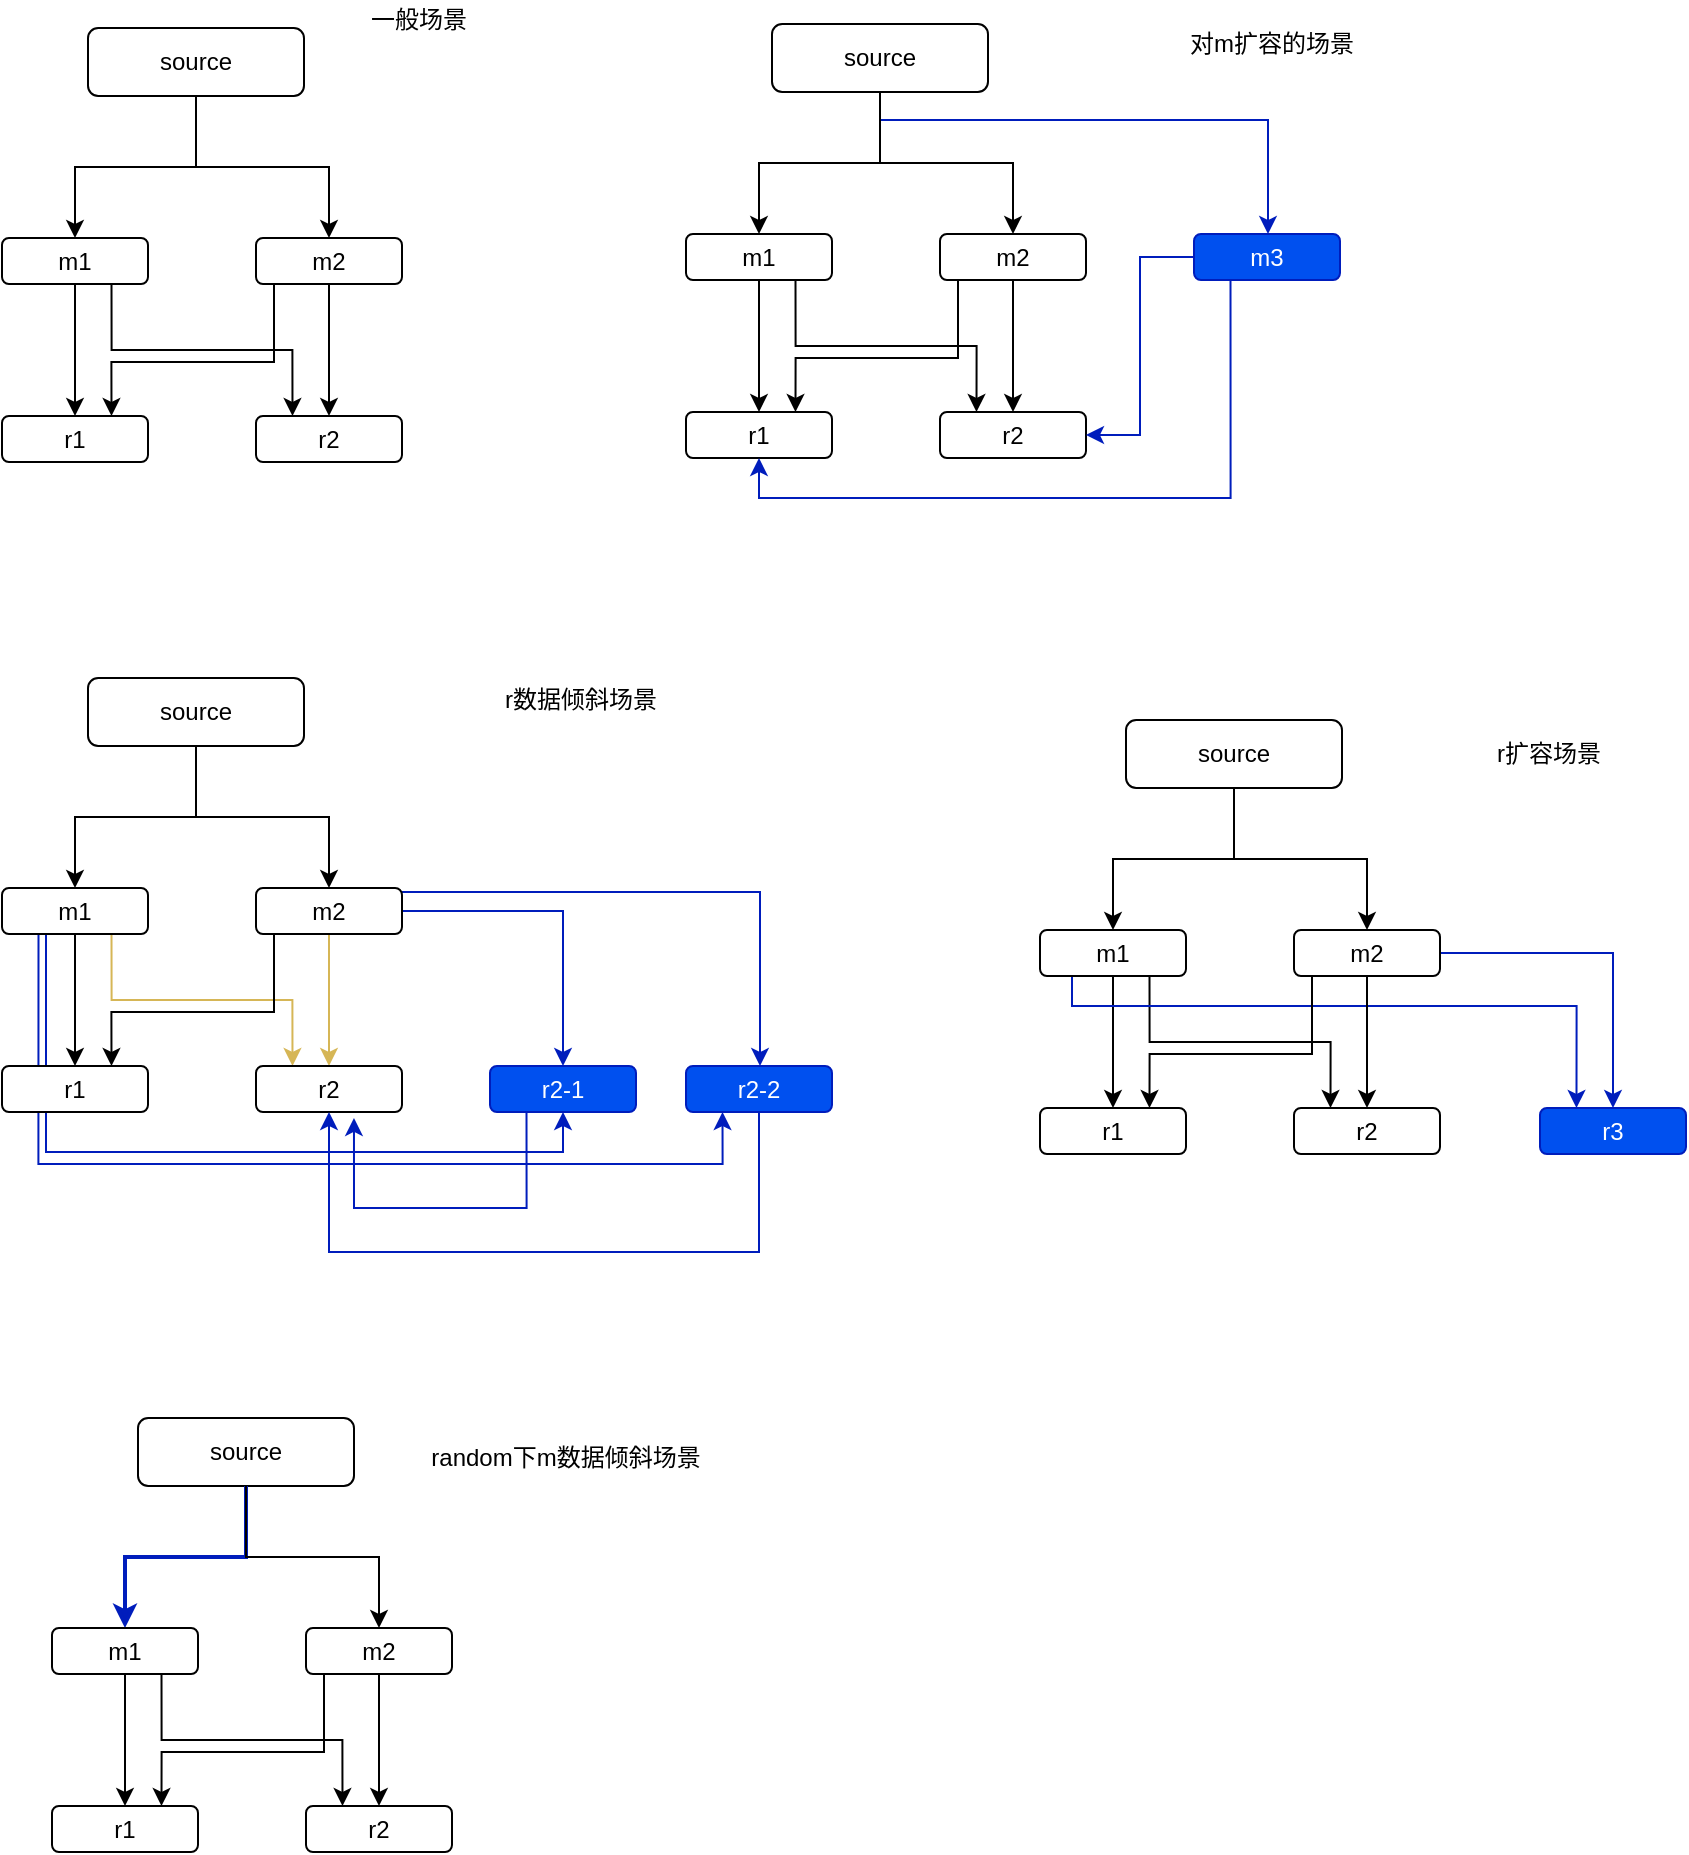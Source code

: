 <mxfile version="14.4.7" type="github">
  <diagram id="k167iq0o1K_Ad3pwDMe2" name="Page-1">
    <mxGraphModel dx="946" dy="614" grid="0" gridSize="10" guides="1" tooltips="1" connect="1" arrows="1" fold="1" page="0" pageScale="1" pageWidth="827" pageHeight="1169" math="0" shadow="0">
      <root>
        <mxCell id="0" />
        <mxCell id="1" parent="0" />
        <mxCell id="3UefTcVdMiHzJxfoBfnY-1" value="source" style="rounded=1;whiteSpace=wrap;html=1;" vertex="1" parent="1">
          <mxGeometry x="112" y="128" width="108" height="34" as="geometry" />
        </mxCell>
        <mxCell id="3UefTcVdMiHzJxfoBfnY-5" style="edgeStyle=orthogonalEdgeStyle;rounded=0;orthogonalLoop=1;jettySize=auto;html=1;entryX=0.5;entryY=0;entryDx=0;entryDy=0;" edge="1" parent="1" source="3UefTcVdMiHzJxfoBfnY-1" target="3UefTcVdMiHzJxfoBfnY-2">
          <mxGeometry relative="1" as="geometry" />
        </mxCell>
        <mxCell id="3UefTcVdMiHzJxfoBfnY-11" style="edgeStyle=orthogonalEdgeStyle;rounded=0;orthogonalLoop=1;jettySize=auto;html=1;entryX=0.5;entryY=0;entryDx=0;entryDy=0;" edge="1" parent="1" source="3UefTcVdMiHzJxfoBfnY-2" target="3UefTcVdMiHzJxfoBfnY-8">
          <mxGeometry relative="1" as="geometry" />
        </mxCell>
        <mxCell id="3UefTcVdMiHzJxfoBfnY-13" style="edgeStyle=orthogonalEdgeStyle;rounded=0;orthogonalLoop=1;jettySize=auto;html=1;exitX=0.75;exitY=1;exitDx=0;exitDy=0;entryX=0.25;entryY=0;entryDx=0;entryDy=0;" edge="1" parent="1" source="3UefTcVdMiHzJxfoBfnY-2" target="3UefTcVdMiHzJxfoBfnY-9">
          <mxGeometry relative="1" as="geometry" />
        </mxCell>
        <mxCell id="3UefTcVdMiHzJxfoBfnY-2" value="m1" style="rounded=1;whiteSpace=wrap;html=1;" vertex="1" parent="1">
          <mxGeometry x="69" y="233" width="73" height="23" as="geometry" />
        </mxCell>
        <mxCell id="3UefTcVdMiHzJxfoBfnY-6" style="edgeStyle=orthogonalEdgeStyle;rounded=0;orthogonalLoop=1;jettySize=auto;html=1;exitX=0.5;exitY=1;exitDx=0;exitDy=0;entryX=0.5;entryY=0;entryDx=0;entryDy=0;" edge="1" parent="1" source="3UefTcVdMiHzJxfoBfnY-1" target="3UefTcVdMiHzJxfoBfnY-4">
          <mxGeometry relative="1" as="geometry" />
        </mxCell>
        <mxCell id="3UefTcVdMiHzJxfoBfnY-12" style="edgeStyle=orthogonalEdgeStyle;rounded=0;orthogonalLoop=1;jettySize=auto;html=1;entryX=0.5;entryY=0;entryDx=0;entryDy=0;" edge="1" parent="1" source="3UefTcVdMiHzJxfoBfnY-4" target="3UefTcVdMiHzJxfoBfnY-9">
          <mxGeometry relative="1" as="geometry" />
        </mxCell>
        <mxCell id="3UefTcVdMiHzJxfoBfnY-14" style="edgeStyle=orthogonalEdgeStyle;rounded=0;orthogonalLoop=1;jettySize=auto;html=1;exitX=0.25;exitY=1;exitDx=0;exitDy=0;entryX=0.75;entryY=0;entryDx=0;entryDy=0;" edge="1" parent="1" source="3UefTcVdMiHzJxfoBfnY-4" target="3UefTcVdMiHzJxfoBfnY-8">
          <mxGeometry relative="1" as="geometry">
            <Array as="points">
              <mxPoint x="205" y="256" />
              <mxPoint x="205" y="295" />
              <mxPoint x="124" y="295" />
            </Array>
          </mxGeometry>
        </mxCell>
        <mxCell id="3UefTcVdMiHzJxfoBfnY-4" value="m2" style="rounded=1;whiteSpace=wrap;html=1;" vertex="1" parent="1">
          <mxGeometry x="196" y="233" width="73" height="23" as="geometry" />
        </mxCell>
        <mxCell id="3UefTcVdMiHzJxfoBfnY-8" value="r1" style="rounded=1;whiteSpace=wrap;html=1;" vertex="1" parent="1">
          <mxGeometry x="69" y="322" width="73" height="23" as="geometry" />
        </mxCell>
        <mxCell id="3UefTcVdMiHzJxfoBfnY-9" value="r2" style="rounded=1;whiteSpace=wrap;html=1;" vertex="1" parent="1">
          <mxGeometry x="196" y="322" width="73" height="23" as="geometry" />
        </mxCell>
        <mxCell id="3UefTcVdMiHzJxfoBfnY-29" style="edgeStyle=orthogonalEdgeStyle;rounded=0;orthogonalLoop=1;jettySize=auto;html=1;fillColor=#0050ef;strokeColor=#001DBC;" edge="1" parent="1" source="3UefTcVdMiHzJxfoBfnY-16" target="3UefTcVdMiHzJxfoBfnY-27">
          <mxGeometry relative="1" as="geometry">
            <Array as="points">
              <mxPoint x="508" y="174" />
              <mxPoint x="702" y="174" />
            </Array>
          </mxGeometry>
        </mxCell>
        <mxCell id="3UefTcVdMiHzJxfoBfnY-16" value="source" style="rounded=1;whiteSpace=wrap;html=1;" vertex="1" parent="1">
          <mxGeometry x="454" y="126" width="108" height="34" as="geometry" />
        </mxCell>
        <mxCell id="3UefTcVdMiHzJxfoBfnY-17" style="edgeStyle=orthogonalEdgeStyle;rounded=0;orthogonalLoop=1;jettySize=auto;html=1;entryX=0.5;entryY=0;entryDx=0;entryDy=0;" edge="1" parent="1" source="3UefTcVdMiHzJxfoBfnY-16" target="3UefTcVdMiHzJxfoBfnY-20">
          <mxGeometry relative="1" as="geometry" />
        </mxCell>
        <mxCell id="3UefTcVdMiHzJxfoBfnY-18" style="edgeStyle=orthogonalEdgeStyle;rounded=0;orthogonalLoop=1;jettySize=auto;html=1;entryX=0.5;entryY=0;entryDx=0;entryDy=0;" edge="1" parent="1" source="3UefTcVdMiHzJxfoBfnY-20" target="3UefTcVdMiHzJxfoBfnY-25">
          <mxGeometry relative="1" as="geometry" />
        </mxCell>
        <mxCell id="3UefTcVdMiHzJxfoBfnY-19" style="edgeStyle=orthogonalEdgeStyle;rounded=0;orthogonalLoop=1;jettySize=auto;html=1;exitX=0.75;exitY=1;exitDx=0;exitDy=0;entryX=0.25;entryY=0;entryDx=0;entryDy=0;" edge="1" parent="1" source="3UefTcVdMiHzJxfoBfnY-20" target="3UefTcVdMiHzJxfoBfnY-26">
          <mxGeometry relative="1" as="geometry" />
        </mxCell>
        <mxCell id="3UefTcVdMiHzJxfoBfnY-20" value="m1" style="rounded=1;whiteSpace=wrap;html=1;" vertex="1" parent="1">
          <mxGeometry x="411" y="231" width="73" height="23" as="geometry" />
        </mxCell>
        <mxCell id="3UefTcVdMiHzJxfoBfnY-21" style="edgeStyle=orthogonalEdgeStyle;rounded=0;orthogonalLoop=1;jettySize=auto;html=1;exitX=0.5;exitY=1;exitDx=0;exitDy=0;entryX=0.5;entryY=0;entryDx=0;entryDy=0;" edge="1" parent="1" source="3UefTcVdMiHzJxfoBfnY-16" target="3UefTcVdMiHzJxfoBfnY-24">
          <mxGeometry relative="1" as="geometry" />
        </mxCell>
        <mxCell id="3UefTcVdMiHzJxfoBfnY-22" style="edgeStyle=orthogonalEdgeStyle;rounded=0;orthogonalLoop=1;jettySize=auto;html=1;entryX=0.5;entryY=0;entryDx=0;entryDy=0;" edge="1" parent="1" source="3UefTcVdMiHzJxfoBfnY-24" target="3UefTcVdMiHzJxfoBfnY-26">
          <mxGeometry relative="1" as="geometry" />
        </mxCell>
        <mxCell id="3UefTcVdMiHzJxfoBfnY-23" style="edgeStyle=orthogonalEdgeStyle;rounded=0;orthogonalLoop=1;jettySize=auto;html=1;exitX=0.25;exitY=1;exitDx=0;exitDy=0;entryX=0.75;entryY=0;entryDx=0;entryDy=0;" edge="1" parent="1" source="3UefTcVdMiHzJxfoBfnY-24" target="3UefTcVdMiHzJxfoBfnY-25">
          <mxGeometry relative="1" as="geometry">
            <Array as="points">
              <mxPoint x="547" y="254" />
              <mxPoint x="547" y="293" />
              <mxPoint x="466" y="293" />
            </Array>
          </mxGeometry>
        </mxCell>
        <mxCell id="3UefTcVdMiHzJxfoBfnY-24" value="m2" style="rounded=1;whiteSpace=wrap;html=1;" vertex="1" parent="1">
          <mxGeometry x="538" y="231" width="73" height="23" as="geometry" />
        </mxCell>
        <mxCell id="3UefTcVdMiHzJxfoBfnY-25" value="r1" style="rounded=1;whiteSpace=wrap;html=1;" vertex="1" parent="1">
          <mxGeometry x="411" y="320" width="73" height="23" as="geometry" />
        </mxCell>
        <mxCell id="3UefTcVdMiHzJxfoBfnY-26" value="r2" style="rounded=1;whiteSpace=wrap;html=1;" vertex="1" parent="1">
          <mxGeometry x="538" y="320" width="73" height="23" as="geometry" />
        </mxCell>
        <mxCell id="3UefTcVdMiHzJxfoBfnY-30" style="edgeStyle=orthogonalEdgeStyle;rounded=0;orthogonalLoop=1;jettySize=auto;html=1;exitX=0.25;exitY=1;exitDx=0;exitDy=0;entryX=0.5;entryY=1;entryDx=0;entryDy=0;fillColor=#0050ef;strokeColor=#001DBC;" edge="1" parent="1" source="3UefTcVdMiHzJxfoBfnY-27" target="3UefTcVdMiHzJxfoBfnY-25">
          <mxGeometry relative="1" as="geometry" />
        </mxCell>
        <mxCell id="3UefTcVdMiHzJxfoBfnY-31" style="edgeStyle=orthogonalEdgeStyle;rounded=0;orthogonalLoop=1;jettySize=auto;html=1;entryX=1;entryY=0.5;entryDx=0;entryDy=0;fillColor=#0050ef;strokeColor=#001DBC;" edge="1" parent="1" source="3UefTcVdMiHzJxfoBfnY-27" target="3UefTcVdMiHzJxfoBfnY-26">
          <mxGeometry relative="1" as="geometry" />
        </mxCell>
        <mxCell id="3UefTcVdMiHzJxfoBfnY-27" value="m3" style="rounded=1;whiteSpace=wrap;html=1;fillColor=#0050ef;strokeColor=#001DBC;fontColor=#ffffff;" vertex="1" parent="1">
          <mxGeometry x="665" y="231" width="73" height="23" as="geometry" />
        </mxCell>
        <mxCell id="3UefTcVdMiHzJxfoBfnY-43" value="source" style="rounded=1;whiteSpace=wrap;html=1;" vertex="1" parent="1">
          <mxGeometry x="112" y="453" width="108" height="34" as="geometry" />
        </mxCell>
        <mxCell id="3UefTcVdMiHzJxfoBfnY-44" style="edgeStyle=orthogonalEdgeStyle;rounded=0;orthogonalLoop=1;jettySize=auto;html=1;entryX=0.5;entryY=0;entryDx=0;entryDy=0;" edge="1" parent="1" source="3UefTcVdMiHzJxfoBfnY-43" target="3UefTcVdMiHzJxfoBfnY-47">
          <mxGeometry relative="1" as="geometry" />
        </mxCell>
        <mxCell id="3UefTcVdMiHzJxfoBfnY-45" style="edgeStyle=orthogonalEdgeStyle;rounded=0;orthogonalLoop=1;jettySize=auto;html=1;entryX=0.5;entryY=0;entryDx=0;entryDy=0;" edge="1" parent="1" source="3UefTcVdMiHzJxfoBfnY-47" target="3UefTcVdMiHzJxfoBfnY-52">
          <mxGeometry relative="1" as="geometry" />
        </mxCell>
        <mxCell id="3UefTcVdMiHzJxfoBfnY-46" style="edgeStyle=orthogonalEdgeStyle;rounded=0;orthogonalLoop=1;jettySize=auto;html=1;exitX=0.75;exitY=1;exitDx=0;exitDy=0;entryX=0.25;entryY=0;entryDx=0;entryDy=0;fillColor=#fff2cc;strokeColor=#d6b656;" edge="1" parent="1" source="3UefTcVdMiHzJxfoBfnY-47" target="3UefTcVdMiHzJxfoBfnY-53">
          <mxGeometry relative="1" as="geometry" />
        </mxCell>
        <mxCell id="3UefTcVdMiHzJxfoBfnY-56" style="edgeStyle=orthogonalEdgeStyle;rounded=0;orthogonalLoop=1;jettySize=auto;html=1;exitX=0.75;exitY=1;exitDx=0;exitDy=0;entryX=0.5;entryY=1;entryDx=0;entryDy=0;fillColor=#0050ef;strokeColor=#001DBC;" edge="1" parent="1" source="3UefTcVdMiHzJxfoBfnY-47" target="3UefTcVdMiHzJxfoBfnY-54">
          <mxGeometry relative="1" as="geometry">
            <Array as="points">
              <mxPoint x="91" y="581" />
              <mxPoint x="91" y="690" />
              <mxPoint x="350" y="690" />
            </Array>
          </mxGeometry>
        </mxCell>
        <mxCell id="3UefTcVdMiHzJxfoBfnY-57" style="edgeStyle=orthogonalEdgeStyle;rounded=0;orthogonalLoop=1;jettySize=auto;html=1;exitX=0.25;exitY=1;exitDx=0;exitDy=0;entryX=0.25;entryY=1;entryDx=0;entryDy=0;fillColor=#0050ef;strokeColor=#001DBC;" edge="1" parent="1" source="3UefTcVdMiHzJxfoBfnY-47" target="3UefTcVdMiHzJxfoBfnY-55">
          <mxGeometry relative="1" as="geometry">
            <Array as="points">
              <mxPoint x="87" y="696" />
              <mxPoint x="429" y="696" />
            </Array>
          </mxGeometry>
        </mxCell>
        <mxCell id="3UefTcVdMiHzJxfoBfnY-47" value="m1" style="rounded=1;whiteSpace=wrap;html=1;" vertex="1" parent="1">
          <mxGeometry x="69" y="558" width="73" height="23" as="geometry" />
        </mxCell>
        <mxCell id="3UefTcVdMiHzJxfoBfnY-48" style="edgeStyle=orthogonalEdgeStyle;rounded=0;orthogonalLoop=1;jettySize=auto;html=1;exitX=0.5;exitY=1;exitDx=0;exitDy=0;entryX=0.5;entryY=0;entryDx=0;entryDy=0;" edge="1" parent="1" source="3UefTcVdMiHzJxfoBfnY-43" target="3UefTcVdMiHzJxfoBfnY-51">
          <mxGeometry relative="1" as="geometry" />
        </mxCell>
        <mxCell id="3UefTcVdMiHzJxfoBfnY-49" style="edgeStyle=orthogonalEdgeStyle;rounded=0;orthogonalLoop=1;jettySize=auto;html=1;entryX=0.5;entryY=0;entryDx=0;entryDy=0;fillColor=#fff2cc;strokeColor=#d6b656;" edge="1" parent="1" source="3UefTcVdMiHzJxfoBfnY-51" target="3UefTcVdMiHzJxfoBfnY-53">
          <mxGeometry relative="1" as="geometry" />
        </mxCell>
        <mxCell id="3UefTcVdMiHzJxfoBfnY-50" style="edgeStyle=orthogonalEdgeStyle;rounded=0;orthogonalLoop=1;jettySize=auto;html=1;exitX=0.25;exitY=1;exitDx=0;exitDy=0;entryX=0.75;entryY=0;entryDx=0;entryDy=0;" edge="1" parent="1" source="3UefTcVdMiHzJxfoBfnY-51" target="3UefTcVdMiHzJxfoBfnY-52">
          <mxGeometry relative="1" as="geometry">
            <Array as="points">
              <mxPoint x="205" y="581" />
              <mxPoint x="205" y="620" />
              <mxPoint x="124" y="620" />
            </Array>
          </mxGeometry>
        </mxCell>
        <mxCell id="3UefTcVdMiHzJxfoBfnY-58" style="edgeStyle=orthogonalEdgeStyle;rounded=0;orthogonalLoop=1;jettySize=auto;html=1;entryX=0.5;entryY=0;entryDx=0;entryDy=0;fillColor=#0050ef;strokeColor=#001DBC;" edge="1" parent="1" source="3UefTcVdMiHzJxfoBfnY-51" target="3UefTcVdMiHzJxfoBfnY-54">
          <mxGeometry relative="1" as="geometry" />
        </mxCell>
        <mxCell id="3UefTcVdMiHzJxfoBfnY-59" style="edgeStyle=orthogonalEdgeStyle;rounded=0;orthogonalLoop=1;jettySize=auto;html=1;fillColor=#0050ef;strokeColor=#001DBC;" edge="1" parent="1" source="3UefTcVdMiHzJxfoBfnY-51" target="3UefTcVdMiHzJxfoBfnY-55">
          <mxGeometry relative="1" as="geometry">
            <Array as="points">
              <mxPoint x="448" y="560" />
            </Array>
          </mxGeometry>
        </mxCell>
        <mxCell id="3UefTcVdMiHzJxfoBfnY-51" value="m2" style="rounded=1;whiteSpace=wrap;html=1;" vertex="1" parent="1">
          <mxGeometry x="196" y="558" width="73" height="23" as="geometry" />
        </mxCell>
        <mxCell id="3UefTcVdMiHzJxfoBfnY-52" value="r1" style="rounded=1;whiteSpace=wrap;html=1;" vertex="1" parent="1">
          <mxGeometry x="69" y="647" width="73" height="23" as="geometry" />
        </mxCell>
        <mxCell id="3UefTcVdMiHzJxfoBfnY-53" value="r2" style="rounded=1;whiteSpace=wrap;html=1;" vertex="1" parent="1">
          <mxGeometry x="196" y="647" width="73" height="23" as="geometry" />
        </mxCell>
        <mxCell id="3UefTcVdMiHzJxfoBfnY-60" style="edgeStyle=orthogonalEdgeStyle;rounded=0;orthogonalLoop=1;jettySize=auto;html=1;exitX=0.25;exitY=1;exitDx=0;exitDy=0;entryX=0.671;entryY=1.13;entryDx=0;entryDy=0;entryPerimeter=0;fillColor=#0050ef;strokeColor=#001DBC;" edge="1" parent="1" source="3UefTcVdMiHzJxfoBfnY-54" target="3UefTcVdMiHzJxfoBfnY-53">
          <mxGeometry relative="1" as="geometry">
            <Array as="points">
              <mxPoint x="331" y="718" />
              <mxPoint x="245" y="718" />
            </Array>
          </mxGeometry>
        </mxCell>
        <mxCell id="3UefTcVdMiHzJxfoBfnY-54" value="r2-1" style="rounded=1;whiteSpace=wrap;html=1;fillColor=#0050ef;strokeColor=#001DBC;fontColor=#ffffff;" vertex="1" parent="1">
          <mxGeometry x="313" y="647" width="73" height="23" as="geometry" />
        </mxCell>
        <mxCell id="3UefTcVdMiHzJxfoBfnY-61" style="edgeStyle=orthogonalEdgeStyle;rounded=0;orthogonalLoop=1;jettySize=auto;html=1;entryX=0.5;entryY=1;entryDx=0;entryDy=0;fillColor=#0050ef;strokeColor=#001DBC;" edge="1" parent="1" source="3UefTcVdMiHzJxfoBfnY-55" target="3UefTcVdMiHzJxfoBfnY-53">
          <mxGeometry relative="1" as="geometry">
            <Array as="points">
              <mxPoint x="448" y="740" />
              <mxPoint x="233" y="740" />
            </Array>
          </mxGeometry>
        </mxCell>
        <mxCell id="3UefTcVdMiHzJxfoBfnY-55" value="r2-2" style="rounded=1;whiteSpace=wrap;html=1;fillColor=#0050ef;strokeColor=#001DBC;fontColor=#ffffff;" vertex="1" parent="1">
          <mxGeometry x="411" y="647" width="73" height="23" as="geometry" />
        </mxCell>
        <mxCell id="3UefTcVdMiHzJxfoBfnY-62" value="source" style="rounded=1;whiteSpace=wrap;html=1;" vertex="1" parent="1">
          <mxGeometry x="631" y="474" width="108" height="34" as="geometry" />
        </mxCell>
        <mxCell id="3UefTcVdMiHzJxfoBfnY-63" style="edgeStyle=orthogonalEdgeStyle;rounded=0;orthogonalLoop=1;jettySize=auto;html=1;entryX=0.5;entryY=0;entryDx=0;entryDy=0;" edge="1" parent="1" source="3UefTcVdMiHzJxfoBfnY-62" target="3UefTcVdMiHzJxfoBfnY-66">
          <mxGeometry relative="1" as="geometry" />
        </mxCell>
        <mxCell id="3UefTcVdMiHzJxfoBfnY-64" style="edgeStyle=orthogonalEdgeStyle;rounded=0;orthogonalLoop=1;jettySize=auto;html=1;entryX=0.5;entryY=0;entryDx=0;entryDy=0;" edge="1" parent="1" source="3UefTcVdMiHzJxfoBfnY-66" target="3UefTcVdMiHzJxfoBfnY-71">
          <mxGeometry relative="1" as="geometry" />
        </mxCell>
        <mxCell id="3UefTcVdMiHzJxfoBfnY-65" style="edgeStyle=orthogonalEdgeStyle;rounded=0;orthogonalLoop=1;jettySize=auto;html=1;exitX=0.75;exitY=1;exitDx=0;exitDy=0;entryX=0.25;entryY=0;entryDx=0;entryDy=0;" edge="1" parent="1" source="3UefTcVdMiHzJxfoBfnY-66" target="3UefTcVdMiHzJxfoBfnY-72">
          <mxGeometry relative="1" as="geometry" />
        </mxCell>
        <mxCell id="3UefTcVdMiHzJxfoBfnY-74" style="edgeStyle=orthogonalEdgeStyle;rounded=0;orthogonalLoop=1;jettySize=auto;html=1;entryX=0.25;entryY=0;entryDx=0;entryDy=0;fillColor=#0050ef;strokeColor=#001DBC;" edge="1" parent="1" source="3UefTcVdMiHzJxfoBfnY-66" target="3UefTcVdMiHzJxfoBfnY-73">
          <mxGeometry relative="1" as="geometry">
            <Array as="points">
              <mxPoint x="604" y="617" />
              <mxPoint x="856" y="617" />
            </Array>
          </mxGeometry>
        </mxCell>
        <mxCell id="3UefTcVdMiHzJxfoBfnY-66" value="m1" style="rounded=1;whiteSpace=wrap;html=1;" vertex="1" parent="1">
          <mxGeometry x="588" y="579" width="73" height="23" as="geometry" />
        </mxCell>
        <mxCell id="3UefTcVdMiHzJxfoBfnY-67" style="edgeStyle=orthogonalEdgeStyle;rounded=0;orthogonalLoop=1;jettySize=auto;html=1;exitX=0.5;exitY=1;exitDx=0;exitDy=0;entryX=0.5;entryY=0;entryDx=0;entryDy=0;" edge="1" parent="1" source="3UefTcVdMiHzJxfoBfnY-62" target="3UefTcVdMiHzJxfoBfnY-70">
          <mxGeometry relative="1" as="geometry" />
        </mxCell>
        <mxCell id="3UefTcVdMiHzJxfoBfnY-68" style="edgeStyle=orthogonalEdgeStyle;rounded=0;orthogonalLoop=1;jettySize=auto;html=1;entryX=0.5;entryY=0;entryDx=0;entryDy=0;" edge="1" parent="1" source="3UefTcVdMiHzJxfoBfnY-70" target="3UefTcVdMiHzJxfoBfnY-72">
          <mxGeometry relative="1" as="geometry" />
        </mxCell>
        <mxCell id="3UefTcVdMiHzJxfoBfnY-69" style="edgeStyle=orthogonalEdgeStyle;rounded=0;orthogonalLoop=1;jettySize=auto;html=1;exitX=0.25;exitY=1;exitDx=0;exitDy=0;entryX=0.75;entryY=0;entryDx=0;entryDy=0;" edge="1" parent="1" source="3UefTcVdMiHzJxfoBfnY-70" target="3UefTcVdMiHzJxfoBfnY-71">
          <mxGeometry relative="1" as="geometry">
            <Array as="points">
              <mxPoint x="724" y="602" />
              <mxPoint x="724" y="641" />
              <mxPoint x="643" y="641" />
            </Array>
          </mxGeometry>
        </mxCell>
        <mxCell id="3UefTcVdMiHzJxfoBfnY-75" style="edgeStyle=orthogonalEdgeStyle;rounded=0;orthogonalLoop=1;jettySize=auto;html=1;entryX=0.5;entryY=0;entryDx=0;entryDy=0;fillColor=#0050ef;strokeColor=#001DBC;" edge="1" parent="1" source="3UefTcVdMiHzJxfoBfnY-70" target="3UefTcVdMiHzJxfoBfnY-73">
          <mxGeometry relative="1" as="geometry" />
        </mxCell>
        <mxCell id="3UefTcVdMiHzJxfoBfnY-70" value="m2" style="rounded=1;whiteSpace=wrap;html=1;" vertex="1" parent="1">
          <mxGeometry x="715" y="579" width="73" height="23" as="geometry" />
        </mxCell>
        <mxCell id="3UefTcVdMiHzJxfoBfnY-71" value="r1" style="rounded=1;whiteSpace=wrap;html=1;" vertex="1" parent="1">
          <mxGeometry x="588" y="668" width="73" height="23" as="geometry" />
        </mxCell>
        <mxCell id="3UefTcVdMiHzJxfoBfnY-72" value="r2" style="rounded=1;whiteSpace=wrap;html=1;" vertex="1" parent="1">
          <mxGeometry x="715" y="668" width="73" height="23" as="geometry" />
        </mxCell>
        <mxCell id="3UefTcVdMiHzJxfoBfnY-73" value="r3" style="rounded=1;whiteSpace=wrap;html=1;fillColor=#0050ef;strokeColor=#001DBC;fontColor=#ffffff;" vertex="1" parent="1">
          <mxGeometry x="838" y="668" width="73" height="23" as="geometry" />
        </mxCell>
        <mxCell id="3UefTcVdMiHzJxfoBfnY-76" value="source" style="rounded=1;whiteSpace=wrap;html=1;" vertex="1" parent="1">
          <mxGeometry x="137" y="823" width="108" height="34" as="geometry" />
        </mxCell>
        <mxCell id="3UefTcVdMiHzJxfoBfnY-77" style="edgeStyle=orthogonalEdgeStyle;rounded=0;orthogonalLoop=1;jettySize=auto;html=1;entryX=0.5;entryY=0;entryDx=0;entryDy=0;strokeWidth=2;fillColor=#0050ef;strokeColor=#001DBC;" edge="1" parent="1" source="3UefTcVdMiHzJxfoBfnY-76" target="3UefTcVdMiHzJxfoBfnY-80">
          <mxGeometry relative="1" as="geometry" />
        </mxCell>
        <mxCell id="3UefTcVdMiHzJxfoBfnY-78" style="edgeStyle=orthogonalEdgeStyle;rounded=0;orthogonalLoop=1;jettySize=auto;html=1;entryX=0.5;entryY=0;entryDx=0;entryDy=0;" edge="1" parent="1" source="3UefTcVdMiHzJxfoBfnY-80" target="3UefTcVdMiHzJxfoBfnY-85">
          <mxGeometry relative="1" as="geometry" />
        </mxCell>
        <mxCell id="3UefTcVdMiHzJxfoBfnY-79" style="edgeStyle=orthogonalEdgeStyle;rounded=0;orthogonalLoop=1;jettySize=auto;html=1;exitX=0.75;exitY=1;exitDx=0;exitDy=0;entryX=0.25;entryY=0;entryDx=0;entryDy=0;" edge="1" parent="1" source="3UefTcVdMiHzJxfoBfnY-80" target="3UefTcVdMiHzJxfoBfnY-86">
          <mxGeometry relative="1" as="geometry" />
        </mxCell>
        <mxCell id="3UefTcVdMiHzJxfoBfnY-80" value="m1" style="rounded=1;whiteSpace=wrap;html=1;" vertex="1" parent="1">
          <mxGeometry x="94" y="928" width="73" height="23" as="geometry" />
        </mxCell>
        <mxCell id="3UefTcVdMiHzJxfoBfnY-81" style="edgeStyle=orthogonalEdgeStyle;rounded=0;orthogonalLoop=1;jettySize=auto;html=1;exitX=0.5;exitY=1;exitDx=0;exitDy=0;entryX=0.5;entryY=0;entryDx=0;entryDy=0;" edge="1" parent="1" source="3UefTcVdMiHzJxfoBfnY-76" target="3UefTcVdMiHzJxfoBfnY-84">
          <mxGeometry relative="1" as="geometry" />
        </mxCell>
        <mxCell id="3UefTcVdMiHzJxfoBfnY-82" style="edgeStyle=orthogonalEdgeStyle;rounded=0;orthogonalLoop=1;jettySize=auto;html=1;entryX=0.5;entryY=0;entryDx=0;entryDy=0;" edge="1" parent="1" source="3UefTcVdMiHzJxfoBfnY-84" target="3UefTcVdMiHzJxfoBfnY-86">
          <mxGeometry relative="1" as="geometry" />
        </mxCell>
        <mxCell id="3UefTcVdMiHzJxfoBfnY-83" style="edgeStyle=orthogonalEdgeStyle;rounded=0;orthogonalLoop=1;jettySize=auto;html=1;exitX=0.25;exitY=1;exitDx=0;exitDy=0;entryX=0.75;entryY=0;entryDx=0;entryDy=0;" edge="1" parent="1" source="3UefTcVdMiHzJxfoBfnY-84" target="3UefTcVdMiHzJxfoBfnY-85">
          <mxGeometry relative="1" as="geometry">
            <Array as="points">
              <mxPoint x="230" y="951" />
              <mxPoint x="230" y="990" />
              <mxPoint x="149" y="990" />
            </Array>
          </mxGeometry>
        </mxCell>
        <mxCell id="3UefTcVdMiHzJxfoBfnY-84" value="m2" style="rounded=1;whiteSpace=wrap;html=1;" vertex="1" parent="1">
          <mxGeometry x="221" y="928" width="73" height="23" as="geometry" />
        </mxCell>
        <mxCell id="3UefTcVdMiHzJxfoBfnY-85" value="r1" style="rounded=1;whiteSpace=wrap;html=1;" vertex="1" parent="1">
          <mxGeometry x="94" y="1017" width="73" height="23" as="geometry" />
        </mxCell>
        <mxCell id="3UefTcVdMiHzJxfoBfnY-86" value="r2" style="rounded=1;whiteSpace=wrap;html=1;" vertex="1" parent="1">
          <mxGeometry x="221" y="1017" width="73" height="23" as="geometry" />
        </mxCell>
        <mxCell id="3UefTcVdMiHzJxfoBfnY-87" value="一般场景" style="text;html=1;strokeColor=none;fillColor=none;align=center;verticalAlign=middle;whiteSpace=wrap;rounded=0;" vertex="1" parent="1">
          <mxGeometry x="240" y="114" width="75" height="20" as="geometry" />
        </mxCell>
        <mxCell id="3UefTcVdMiHzJxfoBfnY-99" value="对m扩容的场景" style="text;html=1;strokeColor=none;fillColor=none;align=center;verticalAlign=middle;whiteSpace=wrap;rounded=0;" vertex="1" parent="1">
          <mxGeometry x="651" y="126" width="106" height="20" as="geometry" />
        </mxCell>
        <mxCell id="3UefTcVdMiHzJxfoBfnY-100" value="r数据倾斜场景" style="text;html=1;strokeColor=none;fillColor=none;align=center;verticalAlign=middle;whiteSpace=wrap;rounded=0;" vertex="1" parent="1">
          <mxGeometry x="300" y="454" width="117" height="20" as="geometry" />
        </mxCell>
        <mxCell id="3UefTcVdMiHzJxfoBfnY-101" value="random下m数据倾斜场景" style="text;html=1;strokeColor=none;fillColor=none;align=center;verticalAlign=middle;whiteSpace=wrap;rounded=0;" vertex="1" parent="1">
          <mxGeometry x="280" y="833" width="142" height="20" as="geometry" />
        </mxCell>
        <mxCell id="3UefTcVdMiHzJxfoBfnY-102" value="r扩容场景" style="text;html=1;strokeColor=none;fillColor=none;align=center;verticalAlign=middle;whiteSpace=wrap;rounded=0;" vertex="1" parent="1">
          <mxGeometry x="784" y="481" width="117" height="20" as="geometry" />
        </mxCell>
      </root>
    </mxGraphModel>
  </diagram>
</mxfile>
